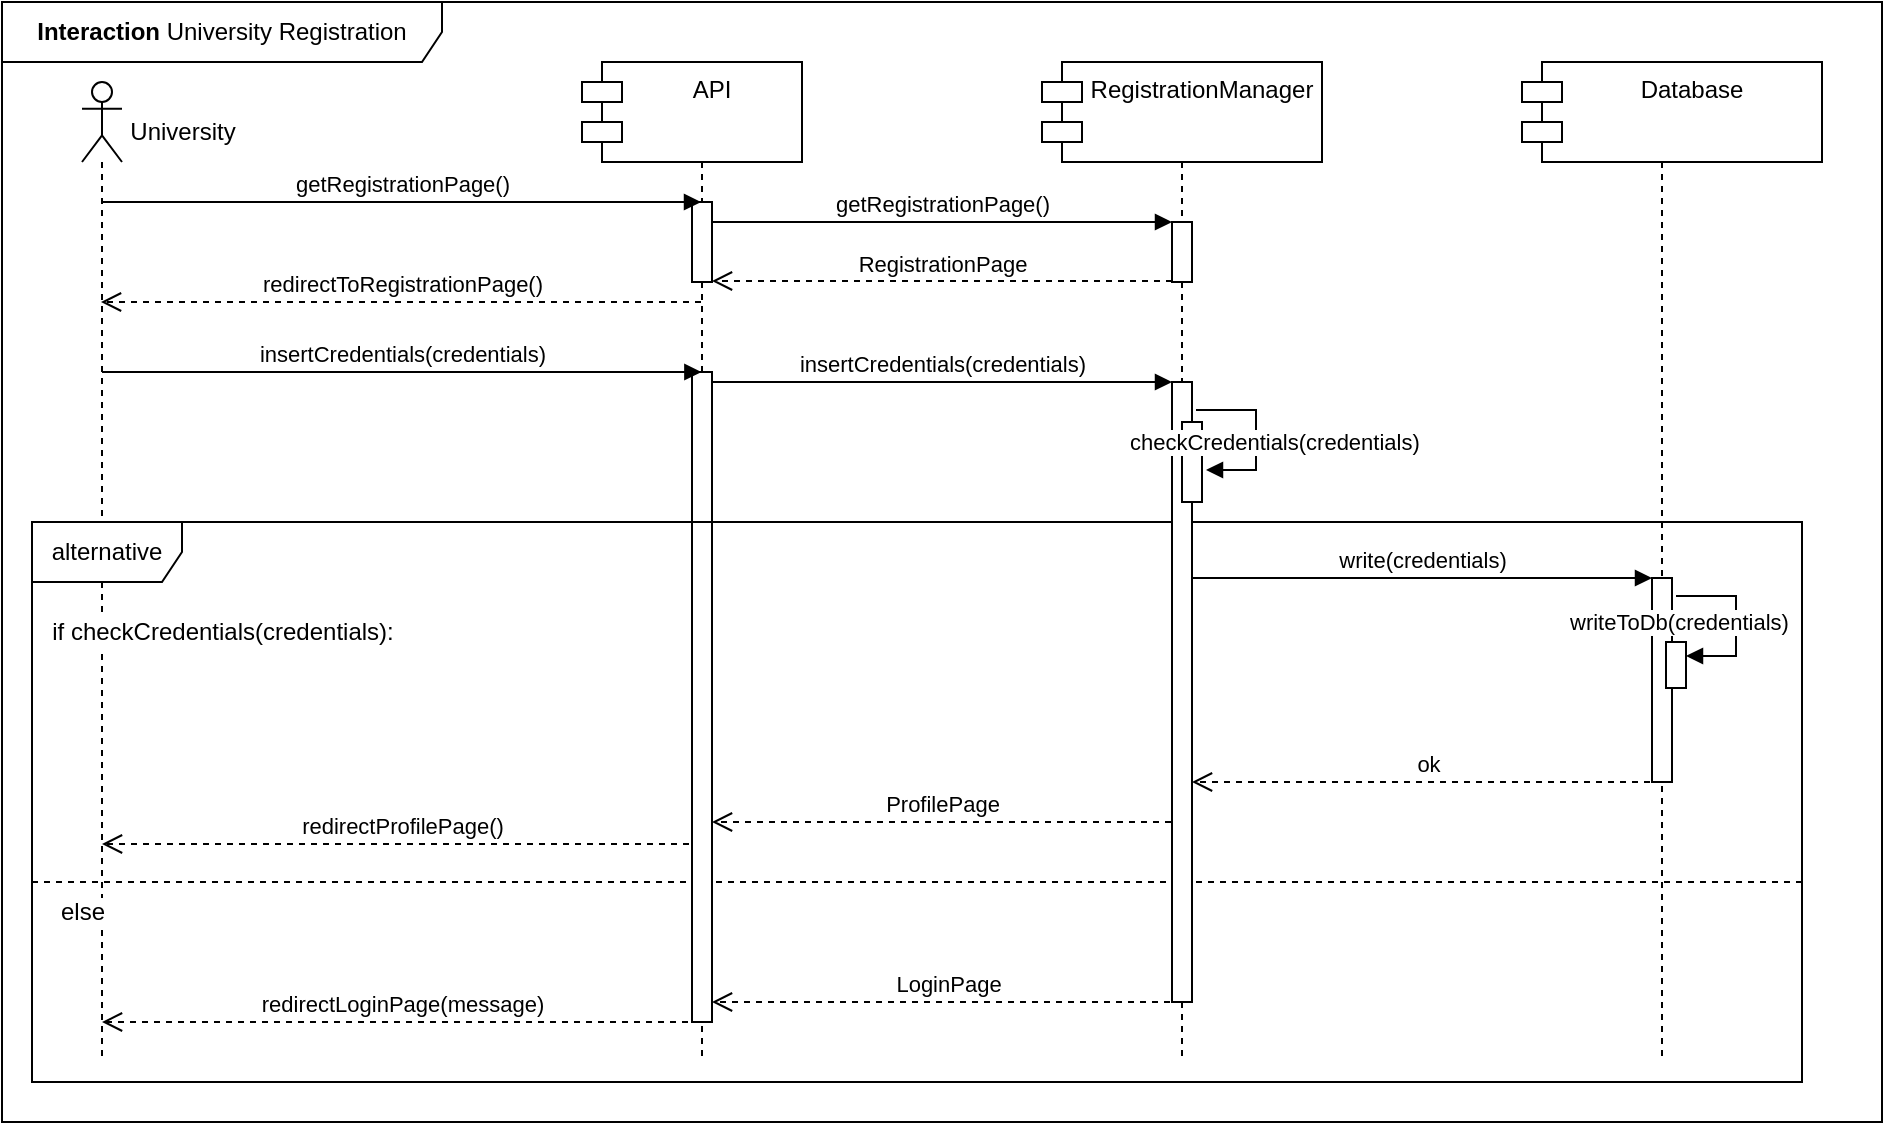 <mxfile version="25.0.3">
  <diagram name="Page-1" id="2YBvvXClWsGukQMizWep">
    <mxGraphModel dx="1247" dy="649" grid="1" gridSize="10" guides="1" tooltips="1" connect="1" arrows="1" fold="1" page="1" pageScale="1" pageWidth="850" pageHeight="1100" math="0" shadow="0">
      <root>
        <mxCell id="0" />
        <mxCell id="1" parent="0" />
        <mxCell id="1ZKG4CmkqfWAM7Gi57S6-19" value="redirectProfilePage()" style="html=1;verticalAlign=bottom;endArrow=open;dashed=1;endSize=8;curved=0;rounded=0;" parent="1" edge="1">
          <mxGeometry x="-0.002" relative="1" as="geometry">
            <mxPoint x="509.5" y="761" as="sourcePoint" />
            <mxPoint x="210" y="761" as="targetPoint" />
            <Array as="points">
              <mxPoint x="450" y="761" />
              <mxPoint x="390" y="761" />
              <mxPoint x="330" y="761" />
              <mxPoint x="300" y="761" />
            </Array>
            <mxPoint as="offset" />
          </mxGeometry>
        </mxCell>
        <mxCell id="1ZKG4CmkqfWAM7Gi57S6-25" value="" style="endArrow=none;dashed=1;html=1;rounded=0;exitX=0;exitY=0.53;exitDx=0;exitDy=0;exitPerimeter=0;" parent="1" edge="1">
          <mxGeometry width="50" height="50" relative="1" as="geometry">
            <mxPoint x="175" y="780" as="sourcePoint" />
            <mxPoint x="1060" y="780" as="targetPoint" />
            <Array as="points" />
          </mxGeometry>
        </mxCell>
        <mxCell id="1ZKG4CmkqfWAM7Gi57S6-6" value="&lt;b&gt;Interaction&lt;/b&gt; University Registration" style="shape=umlFrame;whiteSpace=wrap;html=1;pointerEvents=0;width=220;height=30;" parent="1" vertex="1">
          <mxGeometry x="160" y="340" width="940" height="560" as="geometry" />
        </mxCell>
        <mxCell id="1ZKG4CmkqfWAM7Gi57S6-11" value="S&amp;amp;C" style="shape=umlLifeline;perimeter=lifelinePerimeter;whiteSpace=wrap;html=1;container=1;dropTarget=0;collapsible=0;recursiveResize=0;outlineConnect=0;portConstraint=eastwest;newEdgeStyle={&quot;curved&quot;:0,&quot;rounded&quot;:0};" parent="1" vertex="1">
          <mxGeometry x="460" y="380" width="100" height="490" as="geometry" />
        </mxCell>
        <mxCell id="Gw3LUGfZnfMUm4rp8UOA-1" value="" style="html=1;points=[[0,0,0,0,5],[0,1,0,0,-5],[1,0,0,0,5],[1,1,0,0,-5]];perimeter=orthogonalPerimeter;outlineConnect=0;targetShapes=umlLifeline;portConstraint=eastwest;newEdgeStyle={&quot;curved&quot;:0,&quot;rounded&quot;:0};" parent="1ZKG4CmkqfWAM7Gi57S6-11" vertex="1">
          <mxGeometry x="45" y="60" width="10" height="40" as="geometry" />
        </mxCell>
        <mxCell id="Gw3LUGfZnfMUm4rp8UOA-2" value="" style="html=1;points=[[0,0,0,0,5],[0,1,0,0,-5],[1,0,0,0,5],[1,1,0,0,-5]];perimeter=orthogonalPerimeter;outlineConnect=0;targetShapes=umlLifeline;portConstraint=eastwest;newEdgeStyle={&quot;curved&quot;:0,&quot;rounded&quot;:0};" parent="1ZKG4CmkqfWAM7Gi57S6-11" vertex="1">
          <mxGeometry x="45" y="145" width="10" height="325" as="geometry" />
        </mxCell>
        <mxCell id="1ZKG4CmkqfWAM7Gi57S6-13" value="" style="shape=umlLifeline;perimeter=lifelinePerimeter;whiteSpace=wrap;html=1;container=1;dropTarget=0;collapsible=0;recursiveResize=0;outlineConnect=0;portConstraint=eastwest;newEdgeStyle={&quot;curved&quot;:0,&quot;rounded&quot;:0};participant=umlActor;size=40;" parent="1" vertex="1">
          <mxGeometry x="200" y="380" width="20" height="490" as="geometry" />
        </mxCell>
        <mxCell id="1ZKG4CmkqfWAM7Gi57S6-14" value="University" style="text;html=1;align=center;verticalAlign=middle;resizable=0;points=[];autosize=1;strokeColor=none;fillColor=none;" parent="1" vertex="1">
          <mxGeometry x="210" y="390" width="80" height="30" as="geometry" />
        </mxCell>
        <mxCell id="1ZKG4CmkqfWAM7Gi57S6-16" value="redirectToRegistrationPage()" style="html=1;verticalAlign=bottom;endArrow=open;dashed=1;endSize=8;curved=0;rounded=0;" parent="1" edge="1">
          <mxGeometry relative="1" as="geometry">
            <mxPoint x="509.5" y="490" as="sourcePoint" />
            <mxPoint x="209.5" y="490" as="targetPoint" />
            <Array as="points">
              <mxPoint x="390" y="490" />
            </Array>
            <mxPoint as="offset" />
          </mxGeometry>
        </mxCell>
        <mxCell id="1ZKG4CmkqfWAM7Gi57S6-23" value="alternative" style="shape=umlFrame;whiteSpace=wrap;html=1;pointerEvents=0;width=75;height=30;" parent="1" vertex="1">
          <mxGeometry x="175" y="600" width="885" height="280" as="geometry" />
        </mxCell>
        <mxCell id="1ZKG4CmkqfWAM7Gi57S6-24" value="if checkCredentials(credentials):" style="text;html=1;align=center;verticalAlign=middle;resizable=0;points=[];autosize=1;strokeColor=none;fillColor=none;labelBackgroundColor=default;" parent="1" vertex="1">
          <mxGeometry x="175" y="640" width="190" height="30" as="geometry" />
        </mxCell>
        <mxCell id="1ZKG4CmkqfWAM7Gi57S6-26" value="&lt;span style=&quot;background-color: rgb(255, 255, 255);&quot;&gt;else&lt;/span&gt;" style="text;html=1;align=center;verticalAlign=middle;resizable=0;points=[];autosize=1;strokeColor=none;fillColor=none;" parent="1" vertex="1">
          <mxGeometry x="175" y="780" width="50" height="30" as="geometry" />
        </mxCell>
        <mxCell id="1ZKG4CmkqfWAM7Gi57S6-27" value="redirectLoginPage(message)" style="html=1;verticalAlign=bottom;endArrow=open;dashed=1;endSize=8;curved=0;rounded=0;" parent="1" edge="1" target="1ZKG4CmkqfWAM7Gi57S6-13">
          <mxGeometry x="-0.005" relative="1" as="geometry">
            <mxPoint x="509" y="850" as="sourcePoint" />
            <mxPoint x="208.5" y="850" as="targetPoint" />
            <Array as="points">
              <mxPoint x="454.5" y="850" />
              <mxPoint x="394.5" y="850" />
              <mxPoint x="334.5" y="850" />
              <mxPoint x="304.5" y="850" />
            </Array>
            <mxPoint as="offset" />
          </mxGeometry>
        </mxCell>
        <mxCell id="aM9ryv3xv72pqoxQDRHE-7" value="getRegistrationPage()" style="html=1;verticalAlign=bottom;endArrow=block;edgeStyle=elbowEdgeStyle;elbow=vertical;curved=0;rounded=0;" parent="1" edge="1">
          <mxGeometry x="0.001" relative="1" as="geometry">
            <mxPoint x="209.81" y="440.0" as="sourcePoint" />
            <Array as="points">
              <mxPoint x="400" y="440" />
              <mxPoint x="365" y="410" />
            </Array>
            <mxPoint x="509.5" y="440.0" as="targetPoint" />
            <mxPoint as="offset" />
          </mxGeometry>
        </mxCell>
        <mxCell id="5ZWHWf_kHnWHB5o12A5S-1" value="API" style="shape=module;align=left;spacingLeft=20;align=center;verticalAlign=top;whiteSpace=wrap;html=1;" parent="1" vertex="1">
          <mxGeometry x="450" y="370" width="110" height="50" as="geometry" />
        </mxCell>
        <mxCell id="5ZWHWf_kHnWHB5o12A5S-2" value=":Object" style="shape=umlLifeline;perimeter=lifelinePerimeter;whiteSpace=wrap;html=1;container=1;dropTarget=0;collapsible=0;recursiveResize=0;outlineConnect=0;portConstraint=eastwest;newEdgeStyle={&quot;curved&quot;:0,&quot;rounded&quot;:0};" parent="1" vertex="1">
          <mxGeometry x="700" y="380" width="100" height="490" as="geometry" />
        </mxCell>
        <mxCell id="5ZWHWf_kHnWHB5o12A5S-10" value="" style="html=1;points=[[0,0,0,0,5],[0,1,0,0,-5],[1,0,0,0,5],[1,1,0,0,-5]];perimeter=orthogonalPerimeter;outlineConnect=0;targetShapes=umlLifeline;portConstraint=eastwest;newEdgeStyle={&quot;curved&quot;:0,&quot;rounded&quot;:0};" parent="5ZWHWf_kHnWHB5o12A5S-2" vertex="1">
          <mxGeometry x="45" y="70" width="10" height="30" as="geometry" />
        </mxCell>
        <mxCell id="ymWepqPld3naHtEsWhe9-15" value="" style="html=1;points=[[0,0,0,0,5],[0,1,0,0,-5],[1,0,0,0,5],[1,1,0,0,-5]];perimeter=orthogonalPerimeter;outlineConnect=0;targetShapes=umlLifeline;portConstraint=eastwest;newEdgeStyle={&quot;curved&quot;:0,&quot;rounded&quot;:0};" parent="5ZWHWf_kHnWHB5o12A5S-2" vertex="1">
          <mxGeometry x="45" y="170" width="10" height="30" as="geometry" />
        </mxCell>
        <mxCell id="5ZWHWf_kHnWHB5o12A5S-13" value="" style="html=1;points=[[0,0,0,0,5],[0,1,0,0,-5],[1,0,0,0,5],[1,1,0,0,-5]];perimeter=orthogonalPerimeter;outlineConnect=0;targetShapes=umlLifeline;portConstraint=eastwest;newEdgeStyle={&quot;curved&quot;:0,&quot;rounded&quot;:0};" parent="5ZWHWf_kHnWHB5o12A5S-2" vertex="1">
          <mxGeometry x="45" y="150" width="10" height="310" as="geometry" />
        </mxCell>
        <mxCell id="pRIHQPrNRzRq-vvNYC9h-1" value="" style="html=1;points=[[0,0,0,0,5],[0,1,0,0,-5],[1,0,0,0,5],[1,1,0,0,-5]];perimeter=orthogonalPerimeter;outlineConnect=0;targetShapes=umlLifeline;portConstraint=eastwest;newEdgeStyle={&quot;curved&quot;:0,&quot;rounded&quot;:0};direction=west;" parent="5ZWHWf_kHnWHB5o12A5S-2" vertex="1">
          <mxGeometry x="50" y="170" width="10" height="40" as="geometry" />
        </mxCell>
        <mxCell id="ymWepqPld3naHtEsWhe9-16" value="checkCredentials(credentials)" style="html=1;align=left;spacingLeft=2;endArrow=block;rounded=0;edgeStyle=orthogonalEdgeStyle;curved=0;rounded=0;" parent="5ZWHWf_kHnWHB5o12A5S-2" edge="1">
          <mxGeometry x="-1" y="-40" relative="1" as="geometry">
            <mxPoint x="57" y="164" as="sourcePoint" />
            <Array as="points">
              <mxPoint x="87" y="164" />
              <mxPoint x="87" y="194" />
            </Array>
            <mxPoint x="-37" y="-24" as="offset" />
            <mxPoint x="62" y="194" as="targetPoint" />
          </mxGeometry>
        </mxCell>
        <mxCell id="5ZWHWf_kHnWHB5o12A5S-3" value="getRegistrationPage()" style="html=1;verticalAlign=bottom;endArrow=block;edgeStyle=elbowEdgeStyle;elbow=vertical;curved=0;rounded=0;" parent="1" edge="1" target="5ZWHWf_kHnWHB5o12A5S-10" source="Gw3LUGfZnfMUm4rp8UOA-1">
          <mxGeometry x="0.001" relative="1" as="geometry">
            <mxPoint x="520.0" y="450.0" as="sourcePoint" />
            <Array as="points">
              <mxPoint x="710.19" y="450" />
              <mxPoint x="675.19" y="420" />
            </Array>
            <mxPoint x="760" y="450" as="targetPoint" />
            <mxPoint as="offset" />
          </mxGeometry>
        </mxCell>
        <mxCell id="5ZWHWf_kHnWHB5o12A5S-4" value="RegistrationManager" style="shape=module;align=left;spacingLeft=20;align=center;verticalAlign=top;whiteSpace=wrap;html=1;" parent="1" vertex="1">
          <mxGeometry x="680" y="370" width="140" height="50" as="geometry" />
        </mxCell>
        <mxCell id="5ZWHWf_kHnWHB5o12A5S-6" value="insertCredentials(credentials)" style="html=1;verticalAlign=bottom;endArrow=block;edgeStyle=elbowEdgeStyle;elbow=vertical;curved=0;rounded=0;" parent="1" edge="1" target="5ZWHWf_kHnWHB5o12A5S-13">
          <mxGeometry relative="1" as="geometry">
            <mxPoint x="515.0" y="530.0" as="sourcePoint" />
            <Array as="points">
              <mxPoint x="705.19" y="530" />
              <mxPoint x="670.19" y="500" />
            </Array>
            <mxPoint x="755" y="530" as="targetPoint" />
            <mxPoint as="offset" />
          </mxGeometry>
        </mxCell>
        <mxCell id="5ZWHWf_kHnWHB5o12A5S-7" value=":Object" style="shape=umlLifeline;perimeter=lifelinePerimeter;whiteSpace=wrap;html=1;container=1;dropTarget=0;collapsible=0;recursiveResize=0;outlineConnect=0;portConstraint=eastwest;newEdgeStyle={&quot;curved&quot;:0,&quot;rounded&quot;:0};" parent="1" vertex="1">
          <mxGeometry x="940" y="380" width="100" height="490" as="geometry" />
        </mxCell>
        <mxCell id="5ZWHWf_kHnWHB5o12A5S-17" value="" style="html=1;points=[[0,0,0,0,5],[0,1,0,0,-5],[1,0,0,0,5],[1,1,0,0,-5]];perimeter=orthogonalPerimeter;outlineConnect=0;targetShapes=umlLifeline;portConstraint=eastwest;newEdgeStyle={&quot;curved&quot;:0,&quot;rounded&quot;:0};" parent="5ZWHWf_kHnWHB5o12A5S-7" vertex="1">
          <mxGeometry x="45" y="248" width="10" height="102" as="geometry" />
        </mxCell>
        <mxCell id="ymWepqPld3naHtEsWhe9-26" value="" style="html=1;points=[[0,0,0,0,5],[0,1,0,0,-5],[1,0,0,0,5],[1,1,0,0,-5]];perimeter=orthogonalPerimeter;outlineConnect=0;targetShapes=umlLifeline;portConstraint=eastwest;newEdgeStyle={&quot;curved&quot;:0,&quot;rounded&quot;:0};direction=west;" parent="5ZWHWf_kHnWHB5o12A5S-7" vertex="1">
          <mxGeometry x="52" y="280" width="10" height="23" as="geometry" />
        </mxCell>
        <mxCell id="ymWepqPld3naHtEsWhe9-27" value="writeToDb(credentials)" style="html=1;align=left;spacingLeft=2;endArrow=block;rounded=0;edgeStyle=orthogonalEdgeStyle;curved=0;rounded=0;" parent="5ZWHWf_kHnWHB5o12A5S-7" edge="1">
          <mxGeometry x="-1" y="-58" relative="1" as="geometry">
            <mxPoint x="57" y="257" as="sourcePoint" />
            <Array as="points">
              <mxPoint x="87" y="287" />
            </Array>
            <mxPoint x="62" y="287" as="targetPoint" />
            <mxPoint x="-57" y="-45" as="offset" />
          </mxGeometry>
        </mxCell>
        <mxCell id="5ZWHWf_kHnWHB5o12A5S-5" value="&lt;div&gt;Database&lt;/div&gt;" style="shape=module;align=left;spacingLeft=20;align=center;verticalAlign=top;whiteSpace=wrap;html=1;" parent="1" vertex="1">
          <mxGeometry x="920" y="370" width="150" height="50" as="geometry" />
        </mxCell>
        <mxCell id="5ZWHWf_kHnWHB5o12A5S-9" value="RegistrationPage" style="html=1;verticalAlign=bottom;endArrow=open;dashed=1;endSize=8;curved=0;rounded=0;" parent="1" edge="1" target="Gw3LUGfZnfMUm4rp8UOA-1" source="5ZWHWf_kHnWHB5o12A5S-10">
          <mxGeometry relative="1" as="geometry">
            <mxPoint x="750" y="480" as="sourcePoint" />
            <mxPoint x="510" y="479.5" as="targetPoint" />
            <Array as="points">
              <mxPoint x="690.5" y="479.5" />
            </Array>
            <mxPoint as="offset" />
          </mxGeometry>
        </mxCell>
        <mxCell id="5ZWHWf_kHnWHB5o12A5S-11" value="write(credentials)" style="html=1;verticalAlign=bottom;endArrow=block;edgeStyle=elbowEdgeStyle;elbow=vertical;curved=0;rounded=0;" parent="1" edge="1" target="5ZWHWf_kHnWHB5o12A5S-17">
          <mxGeometry relative="1" as="geometry">
            <mxPoint x="755.0" y="628.0" as="sourcePoint" />
            <Array as="points">
              <mxPoint x="945.19" y="628" />
              <mxPoint x="910.19" y="598" />
            </Array>
            <mxPoint x="995" y="628" as="targetPoint" />
            <mxPoint as="offset" />
          </mxGeometry>
        </mxCell>
        <mxCell id="5ZWHWf_kHnWHB5o12A5S-12" value="ok" style="html=1;verticalAlign=bottom;endArrow=open;dashed=1;endSize=8;curved=0;rounded=0;" parent="1" edge="1" target="5ZWHWf_kHnWHB5o12A5S-13">
          <mxGeometry x="-0.002" relative="1" as="geometry">
            <mxPoint x="990" y="730" as="sourcePoint" />
            <mxPoint x="750" y="730" as="targetPoint" />
            <Array as="points">
              <mxPoint x="990" y="730" />
              <mxPoint x="930" y="730" />
              <mxPoint x="870" y="730" />
              <mxPoint x="840" y="730" />
            </Array>
            <mxPoint as="offset" />
          </mxGeometry>
        </mxCell>
        <mxCell id="5ZWHWf_kHnWHB5o12A5S-15" value="LoginPage" style="html=1;verticalAlign=bottom;endArrow=open;dashed=1;endSize=8;curved=0;rounded=0;" parent="1" edge="1" target="Gw3LUGfZnfMUm4rp8UOA-2">
          <mxGeometry x="-0.002" relative="1" as="geometry">
            <mxPoint x="750" y="840" as="sourcePoint" />
            <mxPoint x="510" y="840" as="targetPoint" />
            <Array as="points">
              <mxPoint x="750" y="840" />
              <mxPoint x="690" y="840" />
              <mxPoint x="600" y="840" />
            </Array>
            <mxPoint as="offset" />
          </mxGeometry>
        </mxCell>
        <mxCell id="5ZWHWf_kHnWHB5o12A5S-16" value="ProfilePage" style="html=1;verticalAlign=bottom;endArrow=open;dashed=1;endSize=8;curved=0;rounded=0;" parent="1" edge="1" target="Gw3LUGfZnfMUm4rp8UOA-2">
          <mxGeometry x="-0.002" relative="1" as="geometry">
            <mxPoint x="744.5" y="750" as="sourcePoint" />
            <mxPoint x="504.5" y="750" as="targetPoint" />
            <Array as="points">
              <mxPoint x="744.5" y="750" />
              <mxPoint x="684.5" y="750" />
              <mxPoint x="594.5" y="750" />
            </Array>
            <mxPoint as="offset" />
          </mxGeometry>
        </mxCell>
        <mxCell id="OVVucm15dQ_UKZzvAj2e-1" value="insertCredentials(credentials)" style="html=1;verticalAlign=bottom;endArrow=block;edgeStyle=elbowEdgeStyle;elbow=vertical;curved=0;rounded=0;" edge="1" parent="1">
          <mxGeometry x="0.001" relative="1" as="geometry">
            <mxPoint x="210.0" y="525.0" as="sourcePoint" />
            <Array as="points">
              <mxPoint x="400.19" y="525" />
              <mxPoint x="365.19" y="495" />
            </Array>
            <mxPoint x="509.69" y="525.0" as="targetPoint" />
            <mxPoint as="offset" />
          </mxGeometry>
        </mxCell>
      </root>
    </mxGraphModel>
  </diagram>
</mxfile>
